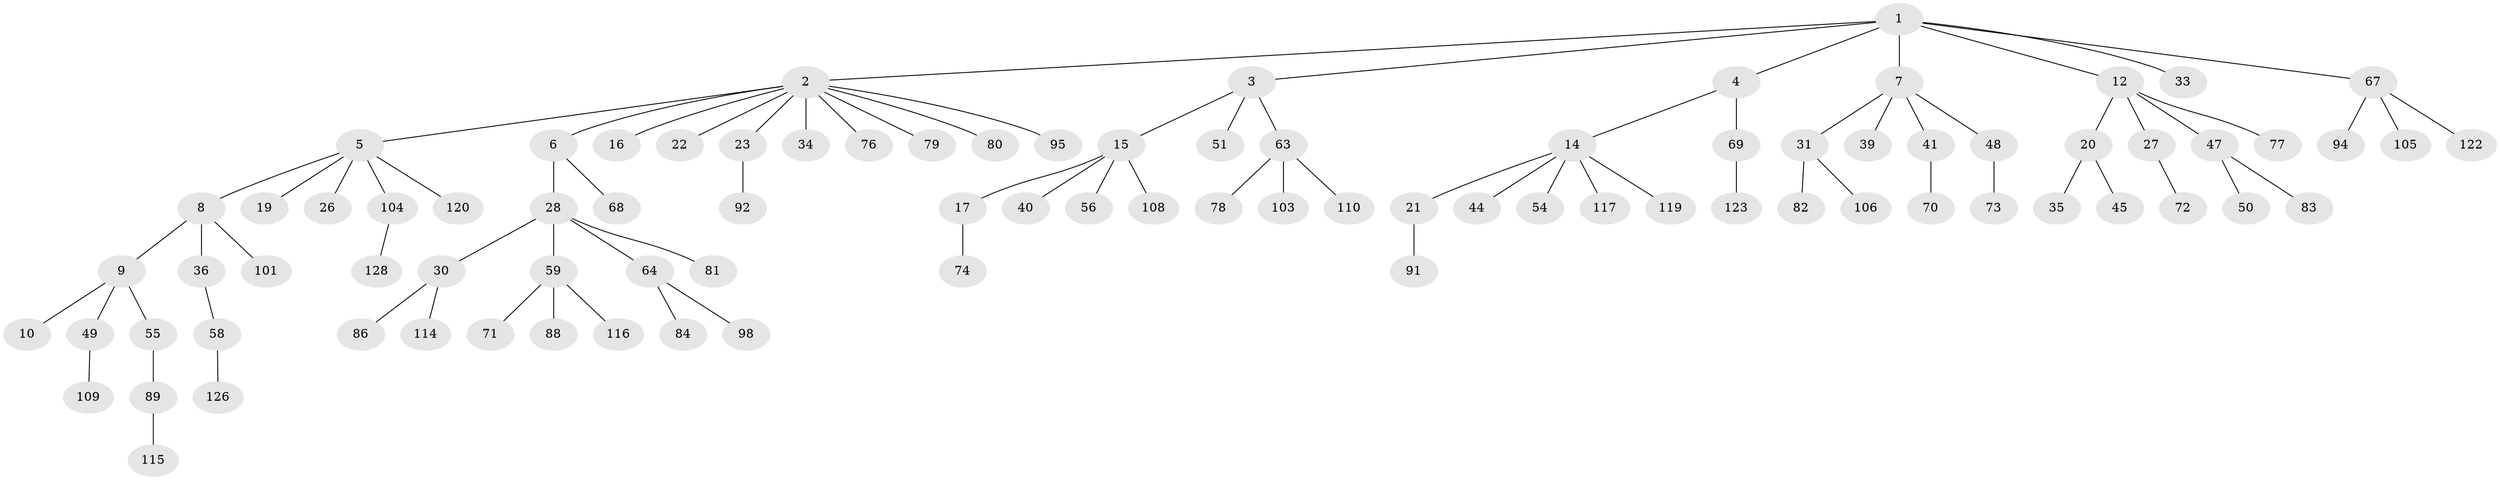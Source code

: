 // Generated by graph-tools (version 1.1) at 2025/24/03/03/25 07:24:07]
// undirected, 89 vertices, 88 edges
graph export_dot {
graph [start="1"]
  node [color=gray90,style=filled];
  1 [super="+87"];
  2 [super="+85"];
  3 [super="+111"];
  4 [super="+11"];
  5 [super="+13"];
  6;
  7 [super="+25"];
  8 [super="+29"];
  9;
  10;
  12 [super="+53"];
  14 [super="+43"];
  15 [super="+18"];
  16 [super="+42"];
  17;
  19 [super="+38"];
  20 [super="+32"];
  21;
  22;
  23 [super="+24"];
  26;
  27;
  28 [super="+37"];
  30 [super="+60"];
  31;
  33 [super="+66"];
  34;
  35;
  36 [super="+46"];
  39 [super="+57"];
  40;
  41 [super="+52"];
  44;
  45;
  47 [super="+62"];
  48 [super="+90"];
  49 [super="+93"];
  50;
  51;
  54;
  55 [super="+99"];
  56 [super="+112"];
  58 [super="+61"];
  59 [super="+118"];
  63 [super="+75"];
  64 [super="+65"];
  67 [super="+102"];
  68;
  69 [super="+96"];
  70 [super="+97"];
  71;
  72;
  73;
  74;
  76;
  77;
  78 [super="+113"];
  79;
  80;
  81 [super="+100"];
  82;
  83;
  84;
  86;
  88;
  89 [super="+121"];
  91;
  92;
  94;
  95;
  98;
  101;
  103;
  104 [super="+107"];
  105;
  106 [super="+127"];
  108;
  109;
  110;
  114;
  115;
  116;
  117;
  119 [super="+125"];
  120;
  122;
  123 [super="+124"];
  126;
  128;
  1 -- 2;
  1 -- 3;
  1 -- 4;
  1 -- 7;
  1 -- 12;
  1 -- 33;
  1 -- 67;
  2 -- 5;
  2 -- 6;
  2 -- 16;
  2 -- 22;
  2 -- 23;
  2 -- 34;
  2 -- 76;
  2 -- 79;
  2 -- 80;
  2 -- 95;
  3 -- 15;
  3 -- 51;
  3 -- 63;
  4 -- 14;
  4 -- 69;
  5 -- 8;
  5 -- 26;
  5 -- 104;
  5 -- 19;
  5 -- 120;
  6 -- 28;
  6 -- 68;
  7 -- 31;
  7 -- 41;
  7 -- 48;
  7 -- 39;
  8 -- 9;
  8 -- 36;
  8 -- 101;
  9 -- 10;
  9 -- 49;
  9 -- 55;
  12 -- 20;
  12 -- 27;
  12 -- 47;
  12 -- 77;
  14 -- 21;
  14 -- 54;
  14 -- 44;
  14 -- 117;
  14 -- 119;
  15 -- 17;
  15 -- 56;
  15 -- 108;
  15 -- 40;
  17 -- 74;
  20 -- 45;
  20 -- 35;
  21 -- 91;
  23 -- 92;
  27 -- 72;
  28 -- 30;
  28 -- 59;
  28 -- 64;
  28 -- 81;
  30 -- 86;
  30 -- 114;
  31 -- 82;
  31 -- 106;
  36 -- 58;
  41 -- 70;
  47 -- 50;
  47 -- 83;
  48 -- 73;
  49 -- 109;
  55 -- 89;
  58 -- 126;
  59 -- 71;
  59 -- 88;
  59 -- 116;
  63 -- 78;
  63 -- 103;
  63 -- 110;
  64 -- 98;
  64 -- 84;
  67 -- 94;
  67 -- 122;
  67 -- 105;
  69 -- 123;
  89 -- 115;
  104 -- 128;
}
